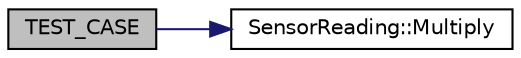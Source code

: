 digraph "TEST_CASE"
{
 // LATEX_PDF_SIZE
  edge [fontname="Helvetica",fontsize="10",labelfontname="Helvetica",labelfontsize="10"];
  node [fontname="Helvetica",fontsize="10",shape=record];
  rankdir="LR";
  Node1 [label="TEST_CASE",height=0.2,width=0.4,color="black", fillcolor="grey75", style="filled", fontcolor="black",tooltip=" "];
  Node1 -> Node2 [color="midnightblue",fontsize="10",style="solid"];
  Node2 [label="SensorReading::Multiply",height=0.2,width=0.4,color="black", fillcolor="white", style="filled",URL="$classSensorReading.html#a7b352efe225dac022f10da38f04b3815",tooltip=" "];
}
